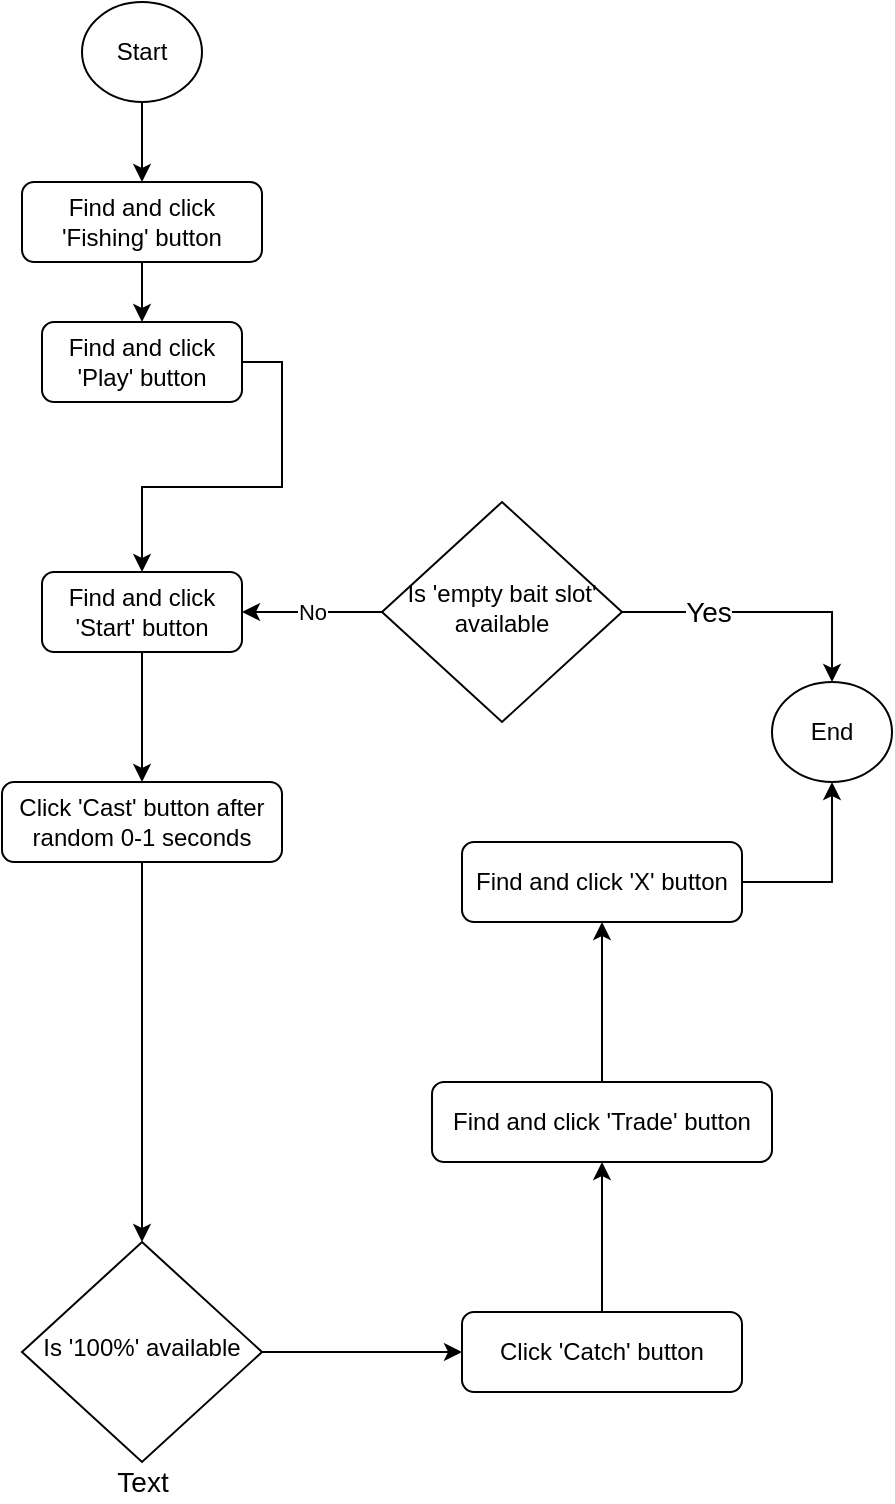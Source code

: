 <mxfile>
    <diagram id="C5RBs43oDa-KdzZeNtuy" name="Page-1">
        <mxGraphModel dx="195" dy="449" grid="1" gridSize="10" guides="1" tooltips="1" connect="1" arrows="1" fold="1" page="1" pageScale="1" pageWidth="827" pageHeight="1169" math="0" shadow="0">
            <root>
                <mxCell id="WIyWlLk6GJQsqaUBKTNV-0"/>
                <mxCell id="WIyWlLk6GJQsqaUBKTNV-1" parent="WIyWlLk6GJQsqaUBKTNV-0"/>
                <mxCell id="CVenbKpaEEO6EF5ZuUXy-3" value="" style="edgeStyle=orthogonalEdgeStyle;rounded=0;orthogonalLoop=1;jettySize=auto;html=1;" parent="WIyWlLk6GJQsqaUBKTNV-1" source="WIyWlLk6GJQsqaUBKTNV-3" target="CVenbKpaEEO6EF5ZuUXy-2" edge="1">
                    <mxGeometry relative="1" as="geometry"/>
                </mxCell>
                <mxCell id="WIyWlLk6GJQsqaUBKTNV-3" value="Find and click 'Fishing' button" style="rounded=1;whiteSpace=wrap;html=1;fontSize=12;glass=0;strokeWidth=1;shadow=0;" parent="WIyWlLk6GJQsqaUBKTNV-1" vertex="1">
                    <mxGeometry x="160" y="130" width="120" height="40" as="geometry"/>
                </mxCell>
                <mxCell id="CVenbKpaEEO6EF5ZuUXy-14" style="edgeStyle=orthogonalEdgeStyle;rounded=0;orthogonalLoop=1;jettySize=auto;html=1;entryX=0.5;entryY=0;entryDx=0;entryDy=0;fontSize=14;" parent="WIyWlLk6GJQsqaUBKTNV-1" source="WIyWlLk6GJQsqaUBKTNV-11" target="CVenbKpaEEO6EF5ZuUXy-16" edge="1">
                    <mxGeometry relative="1" as="geometry">
                        <mxPoint x="220" y="510" as="targetPoint"/>
                    </mxGeometry>
                </mxCell>
                <mxCell id="WIyWlLk6GJQsqaUBKTNV-11" value="Click 'Cast' button after random 0-1 seconds" style="rounded=1;whiteSpace=wrap;html=1;fontSize=12;glass=0;strokeWidth=1;shadow=0;" parent="WIyWlLk6GJQsqaUBKTNV-1" vertex="1">
                    <mxGeometry x="150" y="430" width="140" height="40" as="geometry"/>
                </mxCell>
                <mxCell id="CVenbKpaEEO6EF5ZuUXy-1" value="" style="edgeStyle=orthogonalEdgeStyle;rounded=0;orthogonalLoop=1;jettySize=auto;html=1;" parent="WIyWlLk6GJQsqaUBKTNV-1" source="CVenbKpaEEO6EF5ZuUXy-0" target="WIyWlLk6GJQsqaUBKTNV-3" edge="1">
                    <mxGeometry relative="1" as="geometry"/>
                </mxCell>
                <mxCell id="CVenbKpaEEO6EF5ZuUXy-0" value="Start" style="ellipse;whiteSpace=wrap;html=1;" parent="WIyWlLk6GJQsqaUBKTNV-1" vertex="1">
                    <mxGeometry x="190" y="40" width="60" height="50" as="geometry"/>
                </mxCell>
                <mxCell id="CVenbKpaEEO6EF5ZuUXy-8" style="edgeStyle=orthogonalEdgeStyle;rounded=0;orthogonalLoop=1;jettySize=auto;html=1;entryX=0.5;entryY=0;entryDx=0;entryDy=0;fontSize=16;exitX=1;exitY=0.5;exitDx=0;exitDy=0;" parent="WIyWlLk6GJQsqaUBKTNV-1" source="CVenbKpaEEO6EF5ZuUXy-2" target="1" edge="1">
                    <mxGeometry relative="1" as="geometry"/>
                </mxCell>
                <mxCell id="CVenbKpaEEO6EF5ZuUXy-2" value="Find and click 'Play' button" style="rounded=1;whiteSpace=wrap;html=1;fontSize=12;glass=0;strokeWidth=1;shadow=0;" parent="WIyWlLk6GJQsqaUBKTNV-1" vertex="1">
                    <mxGeometry x="170" y="200" width="100" height="40" as="geometry"/>
                </mxCell>
                <mxCell id="CVenbKpaEEO6EF5ZuUXy-6" style="edgeStyle=orthogonalEdgeStyle;rounded=0;orthogonalLoop=1;jettySize=auto;html=1;entryX=0.5;entryY=0;entryDx=0;entryDy=0;" parent="WIyWlLk6GJQsqaUBKTNV-1" source="CVenbKpaEEO6EF5ZuUXy-4" target="CVenbKpaEEO6EF5ZuUXy-5" edge="1">
                    <mxGeometry relative="1" as="geometry"/>
                </mxCell>
                <mxCell id="CVenbKpaEEO6EF5ZuUXy-7" value="Yes" style="edgeLabel;html=1;align=center;verticalAlign=middle;resizable=0;points=[];fontSize=14;" parent="CVenbKpaEEO6EF5ZuUXy-6" vertex="1" connectable="0">
                    <mxGeometry x="-0.438" y="-1" relative="1" as="geometry">
                        <mxPoint x="3" y="-1" as="offset"/>
                    </mxGeometry>
                </mxCell>
                <mxCell id="0" value="No" style="edgeStyle=none;html=1;entryX=1;entryY=0.5;entryDx=0;entryDy=0;" edge="1" parent="WIyWlLk6GJQsqaUBKTNV-1" source="CVenbKpaEEO6EF5ZuUXy-4" target="1">
                    <mxGeometry relative="1" as="geometry">
                        <mxPoint x="280" y="345" as="targetPoint"/>
                    </mxGeometry>
                </mxCell>
                <mxCell id="CVenbKpaEEO6EF5ZuUXy-4" value="Is 'empty bait slot' available" style="rhombus;whiteSpace=wrap;html=1;shadow=0;fontFamily=Helvetica;fontSize=12;align=center;strokeWidth=1;spacing=6;spacingTop=-4;" parent="WIyWlLk6GJQsqaUBKTNV-1" vertex="1">
                    <mxGeometry x="340" y="290" width="120" height="110" as="geometry"/>
                </mxCell>
                <mxCell id="CVenbKpaEEO6EF5ZuUXy-5" value="End" style="ellipse;whiteSpace=wrap;html=1;" parent="WIyWlLk6GJQsqaUBKTNV-1" vertex="1">
                    <mxGeometry x="535" y="380" width="60" height="50" as="geometry"/>
                </mxCell>
                <mxCell id="CVenbKpaEEO6EF5ZuUXy-21" style="edgeStyle=orthogonalEdgeStyle;rounded=0;orthogonalLoop=1;jettySize=auto;html=1;entryX=0;entryY=0.5;entryDx=0;entryDy=0;fontSize=14;" parent="WIyWlLk6GJQsqaUBKTNV-1" source="CVenbKpaEEO6EF5ZuUXy-16" target="CVenbKpaEEO6EF5ZuUXy-22" edge="1">
                    <mxGeometry relative="1" as="geometry">
                        <mxPoint x="450" y="670" as="targetPoint"/>
                    </mxGeometry>
                </mxCell>
                <mxCell id="CVenbKpaEEO6EF5ZuUXy-16" value="Is '100%' available" style="rhombus;whiteSpace=wrap;html=1;shadow=0;fontFamily=Helvetica;fontSize=12;align=center;strokeWidth=1;spacing=6;spacingTop=-4;" parent="WIyWlLk6GJQsqaUBKTNV-1" vertex="1">
                    <mxGeometry x="160" y="660" width="120" height="110" as="geometry"/>
                </mxCell>
                <mxCell id="CVenbKpaEEO6EF5ZuUXy-24" style="edgeStyle=orthogonalEdgeStyle;rounded=0;orthogonalLoop=1;jettySize=auto;html=1;entryX=0.5;entryY=1;entryDx=0;entryDy=0;fontSize=14;" parent="WIyWlLk6GJQsqaUBKTNV-1" source="CVenbKpaEEO6EF5ZuUXy-22" target="CVenbKpaEEO6EF5ZuUXy-23" edge="1">
                    <mxGeometry relative="1" as="geometry"/>
                </mxCell>
                <mxCell id="CVenbKpaEEO6EF5ZuUXy-22" value="Click 'Catch' button" style="rounded=1;whiteSpace=wrap;html=1;fontSize=12;glass=0;strokeWidth=1;shadow=0;" parent="WIyWlLk6GJQsqaUBKTNV-1" vertex="1">
                    <mxGeometry x="380" y="695" width="140" height="40" as="geometry"/>
                </mxCell>
                <mxCell id="CVenbKpaEEO6EF5ZuUXy-26" style="edgeStyle=orthogonalEdgeStyle;rounded=0;orthogonalLoop=1;jettySize=auto;html=1;entryX=0.5;entryY=1;entryDx=0;entryDy=0;fontSize=14;" parent="WIyWlLk6GJQsqaUBKTNV-1" source="CVenbKpaEEO6EF5ZuUXy-23" target="CVenbKpaEEO6EF5ZuUXy-25" edge="1">
                    <mxGeometry relative="1" as="geometry"/>
                </mxCell>
                <mxCell id="CVenbKpaEEO6EF5ZuUXy-23" value="Find and click 'Trade' button" style="rounded=1;whiteSpace=wrap;html=1;fontSize=12;glass=0;strokeWidth=1;shadow=0;" parent="WIyWlLk6GJQsqaUBKTNV-1" vertex="1">
                    <mxGeometry x="365" y="580" width="170" height="40" as="geometry"/>
                </mxCell>
                <mxCell id="CVenbKpaEEO6EF5ZuUXy-27" style="edgeStyle=orthogonalEdgeStyle;rounded=0;orthogonalLoop=1;jettySize=auto;html=1;entryX=0.5;entryY=1;entryDx=0;entryDy=0;fontSize=14;" parent="WIyWlLk6GJQsqaUBKTNV-1" source="CVenbKpaEEO6EF5ZuUXy-25" target="CVenbKpaEEO6EF5ZuUXy-5" edge="1">
                    <mxGeometry relative="1" as="geometry"/>
                </mxCell>
                <mxCell id="CVenbKpaEEO6EF5ZuUXy-25" value="Find and click 'X' button" style="rounded=1;whiteSpace=wrap;html=1;fontSize=12;glass=0;strokeWidth=1;shadow=0;" parent="WIyWlLk6GJQsqaUBKTNV-1" vertex="1">
                    <mxGeometry x="380" y="460" width="140" height="40" as="geometry"/>
                </mxCell>
                <mxCell id="CVenbKpaEEO6EF5ZuUXy-29" value="Text" style="text;html=1;align=center;verticalAlign=middle;resizable=0;points=[];autosize=1;strokeColor=none;fillColor=none;fontSize=14;" parent="WIyWlLk6GJQsqaUBKTNV-1" vertex="1">
                    <mxGeometry x="200" y="770" width="40" height="20" as="geometry"/>
                </mxCell>
                <mxCell id="2" style="edgeStyle=none;html=1;entryX=0.5;entryY=0;entryDx=0;entryDy=0;" edge="1" parent="WIyWlLk6GJQsqaUBKTNV-1" source="1" target="WIyWlLk6GJQsqaUBKTNV-11">
                    <mxGeometry relative="1" as="geometry"/>
                </mxCell>
                <mxCell id="1" value="Find and click 'Start' button" style="rounded=1;whiteSpace=wrap;html=1;fontSize=12;glass=0;strokeWidth=1;shadow=0;" vertex="1" parent="WIyWlLk6GJQsqaUBKTNV-1">
                    <mxGeometry x="170" y="325" width="100" height="40" as="geometry"/>
                </mxCell>
            </root>
        </mxGraphModel>
    </diagram>
</mxfile>